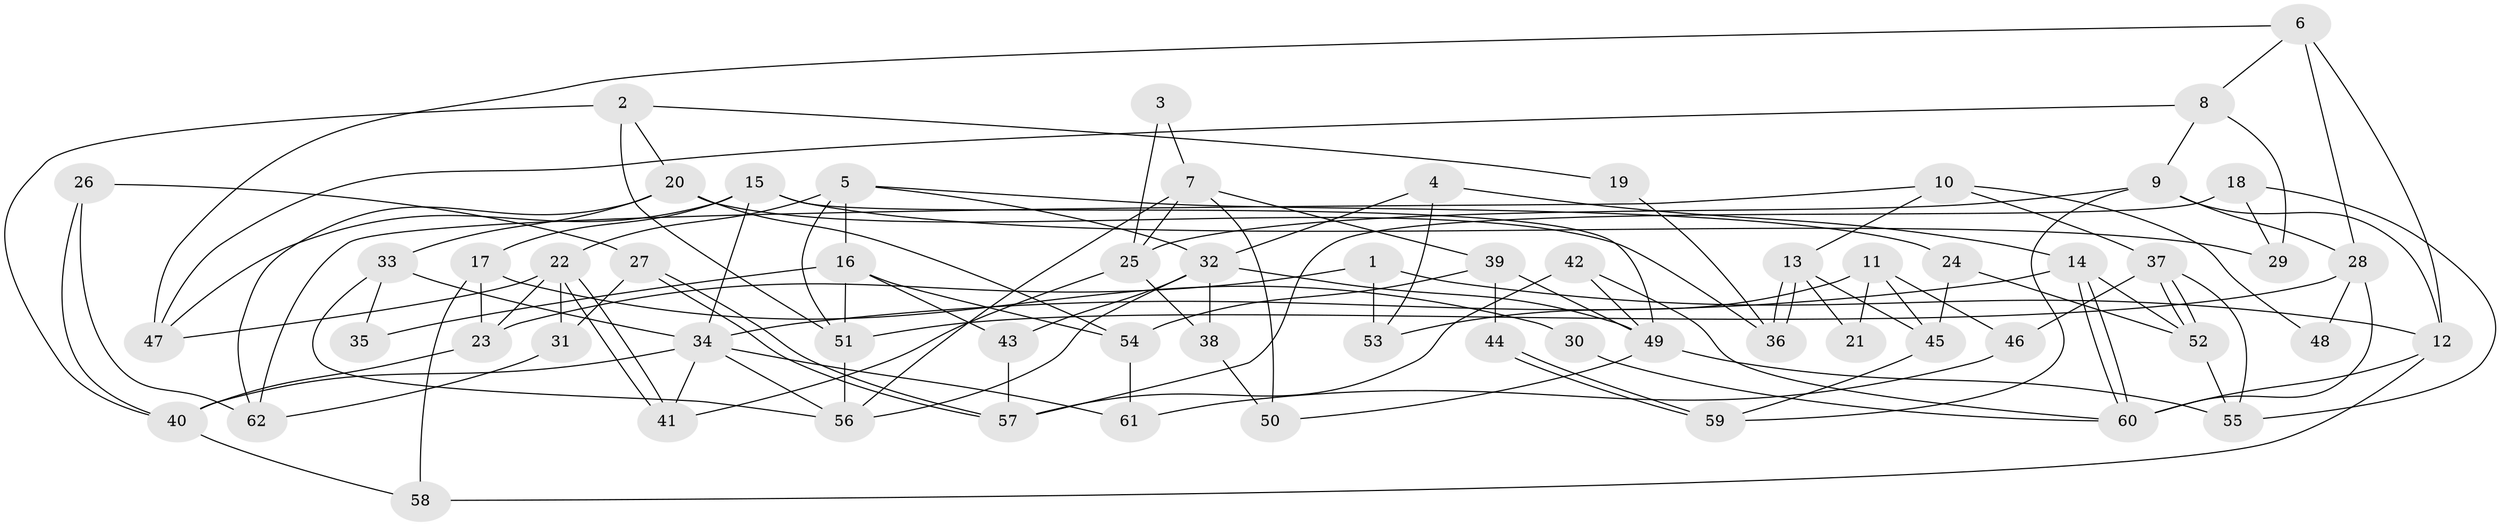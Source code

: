 // coarse degree distribution, {5: 0.16279069767441862, 4: 0.27906976744186046, 2: 0.11627906976744186, 6: 0.09302325581395349, 7: 0.06976744186046512, 9: 0.046511627906976744, 3: 0.18604651162790697, 8: 0.023255813953488372, 10: 0.023255813953488372}
// Generated by graph-tools (version 1.1) at 2025/24/03/03/25 07:24:01]
// undirected, 62 vertices, 124 edges
graph export_dot {
graph [start="1"]
  node [color=gray90,style=filled];
  1;
  2;
  3;
  4;
  5;
  6;
  7;
  8;
  9;
  10;
  11;
  12;
  13;
  14;
  15;
  16;
  17;
  18;
  19;
  20;
  21;
  22;
  23;
  24;
  25;
  26;
  27;
  28;
  29;
  30;
  31;
  32;
  33;
  34;
  35;
  36;
  37;
  38;
  39;
  40;
  41;
  42;
  43;
  44;
  45;
  46;
  47;
  48;
  49;
  50;
  51;
  52;
  53;
  54;
  55;
  56;
  57;
  58;
  59;
  60;
  61;
  62;
  1 -- 12;
  1 -- 23;
  1 -- 53;
  2 -- 51;
  2 -- 40;
  2 -- 19;
  2 -- 20;
  3 -- 25;
  3 -- 7;
  4 -- 53;
  4 -- 32;
  4 -- 14;
  5 -- 51;
  5 -- 22;
  5 -- 16;
  5 -- 24;
  5 -- 32;
  6 -- 47;
  6 -- 28;
  6 -- 8;
  6 -- 12;
  7 -- 25;
  7 -- 39;
  7 -- 50;
  7 -- 56;
  8 -- 9;
  8 -- 29;
  8 -- 47;
  9 -- 59;
  9 -- 28;
  9 -- 12;
  9 -- 25;
  10 -- 62;
  10 -- 37;
  10 -- 13;
  10 -- 48;
  11 -- 46;
  11 -- 45;
  11 -- 21;
  11 -- 53;
  12 -- 58;
  12 -- 60;
  13 -- 36;
  13 -- 36;
  13 -- 21;
  13 -- 45;
  14 -- 60;
  14 -- 60;
  14 -- 34;
  14 -- 52;
  15 -- 29;
  15 -- 34;
  15 -- 17;
  15 -- 47;
  15 -- 49;
  16 -- 43;
  16 -- 35;
  16 -- 51;
  16 -- 54;
  17 -- 23;
  17 -- 30;
  17 -- 58;
  18 -- 55;
  18 -- 57;
  18 -- 29;
  19 -- 36;
  20 -- 33;
  20 -- 36;
  20 -- 54;
  20 -- 62;
  22 -- 47;
  22 -- 41;
  22 -- 41;
  22 -- 23;
  22 -- 31;
  23 -- 40;
  24 -- 52;
  24 -- 45;
  25 -- 38;
  25 -- 41;
  26 -- 40;
  26 -- 62;
  26 -- 27;
  27 -- 57;
  27 -- 57;
  27 -- 31;
  28 -- 51;
  28 -- 60;
  28 -- 48;
  30 -- 60;
  31 -- 62;
  32 -- 56;
  32 -- 38;
  32 -- 43;
  32 -- 49;
  33 -- 34;
  33 -- 56;
  33 -- 35;
  34 -- 41;
  34 -- 40;
  34 -- 56;
  34 -- 61;
  37 -- 55;
  37 -- 52;
  37 -- 52;
  37 -- 46;
  38 -- 50;
  39 -- 49;
  39 -- 54;
  39 -- 44;
  40 -- 58;
  42 -- 49;
  42 -- 60;
  42 -- 57;
  43 -- 57;
  44 -- 59;
  44 -- 59;
  45 -- 59;
  46 -- 61;
  49 -- 50;
  49 -- 55;
  51 -- 56;
  52 -- 55;
  54 -- 61;
}
